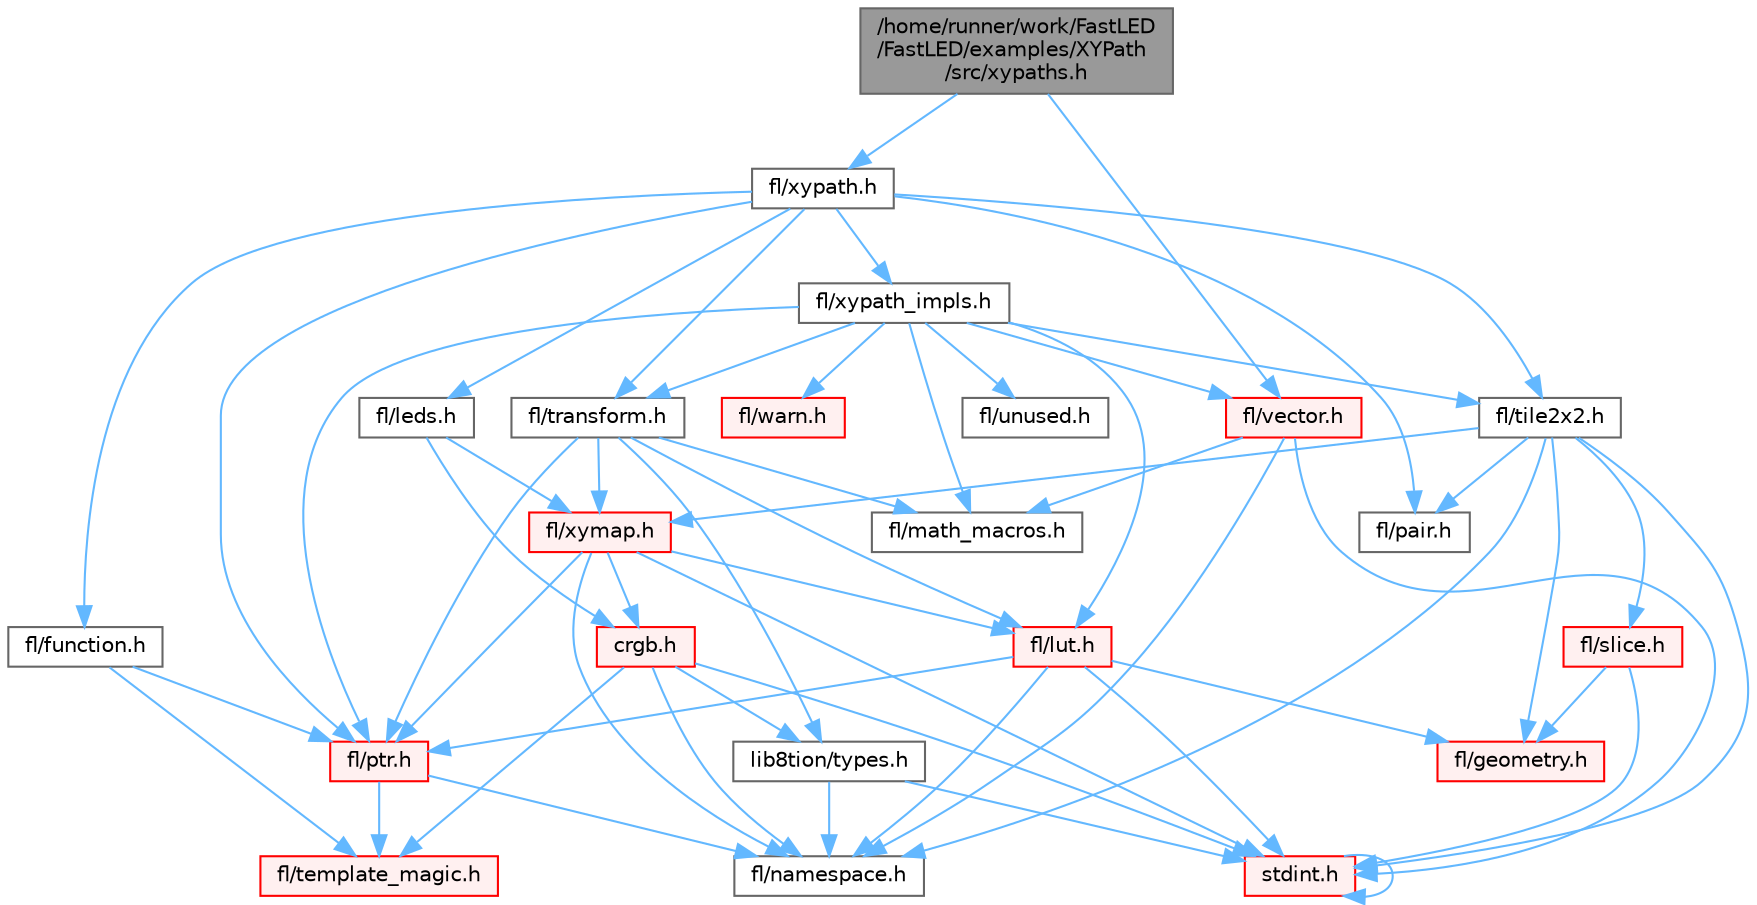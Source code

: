 digraph "/home/runner/work/FastLED/FastLED/examples/XYPath/src/xypaths.h"
{
 // INTERACTIVE_SVG=YES
 // LATEX_PDF_SIZE
  bgcolor="transparent";
  edge [fontname=Helvetica,fontsize=10,labelfontname=Helvetica,labelfontsize=10];
  node [fontname=Helvetica,fontsize=10,shape=box,height=0.2,width=0.4];
  Node1 [id="Node000001",label="/home/runner/work/FastLED\l/FastLED/examples/XYPath\l/src/xypaths.h",height=0.2,width=0.4,color="gray40", fillcolor="grey60", style="filled", fontcolor="black",tooltip=" "];
  Node1 -> Node2 [id="edge1_Node000001_Node000002",color="steelblue1",style="solid",tooltip=" "];
  Node2 [id="Node000002",label="fl/xypath.h",height=0.2,width=0.4,color="grey40", fillcolor="white", style="filled",URL="$d5/df2/xypath_8h.html",tooltip=" "];
  Node2 -> Node3 [id="edge2_Node000002_Node000003",color="steelblue1",style="solid",tooltip=" "];
  Node3 [id="Node000003",label="fl/function.h",height=0.2,width=0.4,color="grey40", fillcolor="white", style="filled",URL="$dd/d67/function_8h.html",tooltip=" "];
  Node3 -> Node4 [id="edge3_Node000003_Node000004",color="steelblue1",style="solid",tooltip=" "];
  Node4 [id="Node000004",label="fl/ptr.h",height=0.2,width=0.4,color="red", fillcolor="#FFF0F0", style="filled",URL="$dd/d98/ptr_8h.html",tooltip=" "];
  Node4 -> Node6 [id="edge4_Node000004_Node000006",color="steelblue1",style="solid",tooltip=" "];
  Node6 [id="Node000006",label="fl/namespace.h",height=0.2,width=0.4,color="grey40", fillcolor="white", style="filled",URL="$df/d2a/namespace_8h.html",tooltip="Implements the FastLED namespace macros."];
  Node4 -> Node19 [id="edge5_Node000004_Node000019",color="steelblue1",style="solid",tooltip=" "];
  Node19 [id="Node000019",label="fl/template_magic.h",height=0.2,width=0.4,color="red", fillcolor="#FFF0F0", style="filled",URL="$d8/d0c/template__magic_8h.html",tooltip=" "];
  Node3 -> Node19 [id="edge6_Node000003_Node000019",color="steelblue1",style="solid",tooltip=" "];
  Node2 -> Node27 [id="edge7_Node000002_Node000027",color="steelblue1",style="solid",tooltip=" "];
  Node27 [id="Node000027",label="fl/leds.h",height=0.2,width=0.4,color="grey40", fillcolor="white", style="filled",URL="$da/d78/leds_8h.html",tooltip=" "];
  Node27 -> Node28 [id="edge8_Node000027_Node000028",color="steelblue1",style="solid",tooltip=" "];
  Node28 [id="Node000028",label="crgb.h",height=0.2,width=0.4,color="red", fillcolor="#FFF0F0", style="filled",URL="$db/dd1/crgb_8h.html",tooltip="Defines the red, green, and blue (RGB) pixel struct."];
  Node28 -> Node8 [id="edge9_Node000028_Node000008",color="steelblue1",style="solid",tooltip=" "];
  Node8 [id="Node000008",label="stdint.h",height=0.2,width=0.4,color="red", fillcolor="#FFF0F0", style="filled",URL="$df/dd8/stdint_8h.html",tooltip=" "];
  Node8 -> Node8 [id="edge10_Node000008_Node000008",color="steelblue1",style="solid",tooltip=" "];
  Node28 -> Node6 [id="edge11_Node000028_Node000006",color="steelblue1",style="solid",tooltip=" "];
  Node28 -> Node31 [id="edge12_Node000028_Node000031",color="steelblue1",style="solid",tooltip=" "];
  Node31 [id="Node000031",label="lib8tion/types.h",height=0.2,width=0.4,color="grey40", fillcolor="white", style="filled",URL="$d9/ddf/lib8tion_2types_8h.html",tooltip="Defines fractional types used for lib8tion functions."];
  Node31 -> Node8 [id="edge13_Node000031_Node000008",color="steelblue1",style="solid",tooltip=" "];
  Node31 -> Node6 [id="edge14_Node000031_Node000006",color="steelblue1",style="solid",tooltip=" "];
  Node28 -> Node19 [id="edge15_Node000028_Node000019",color="steelblue1",style="solid",tooltip=" "];
  Node27 -> Node32 [id="edge16_Node000027_Node000032",color="steelblue1",style="solid",tooltip=" "];
  Node32 [id="Node000032",label="fl/xymap.h",height=0.2,width=0.4,color="red", fillcolor="#FFF0F0", style="filled",URL="$da/d61/xymap_8h.html",tooltip=" "];
  Node32 -> Node8 [id="edge17_Node000032_Node000008",color="steelblue1",style="solid",tooltip=" "];
  Node32 -> Node28 [id="edge18_Node000032_Node000028",color="steelblue1",style="solid",tooltip=" "];
  Node32 -> Node33 [id="edge19_Node000032_Node000033",color="steelblue1",style="solid",tooltip=" "];
  Node33 [id="Node000033",label="fl/lut.h",height=0.2,width=0.4,color="red", fillcolor="#FFF0F0", style="filled",URL="$db/d54/lut_8h.html",tooltip=" "];
  Node33 -> Node4 [id="edge20_Node000033_Node000004",color="steelblue1",style="solid",tooltip=" "];
  Node33 -> Node8 [id="edge21_Node000033_Node000008",color="steelblue1",style="solid",tooltip=" "];
  Node33 -> Node13 [id="edge22_Node000033_Node000013",color="steelblue1",style="solid",tooltip=" "];
  Node13 [id="Node000013",label="fl/geometry.h",height=0.2,width=0.4,color="red", fillcolor="#FFF0F0", style="filled",URL="$d4/d67/geometry_8h.html",tooltip=" "];
  Node33 -> Node6 [id="edge23_Node000033_Node000006",color="steelblue1",style="solid",tooltip=" "];
  Node32 -> Node6 [id="edge24_Node000032_Node000006",color="steelblue1",style="solid",tooltip=" "];
  Node32 -> Node4 [id="edge25_Node000032_Node000004",color="steelblue1",style="solid",tooltip=" "];
  Node2 -> Node35 [id="edge26_Node000002_Node000035",color="steelblue1",style="solid",tooltip=" "];
  Node35 [id="Node000035",label="fl/pair.h",height=0.2,width=0.4,color="grey40", fillcolor="white", style="filled",URL="$d3/d41/pair_8h.html",tooltip=" "];
  Node2 -> Node4 [id="edge27_Node000002_Node000004",color="steelblue1",style="solid",tooltip=" "];
  Node2 -> Node36 [id="edge28_Node000002_Node000036",color="steelblue1",style="solid",tooltip=" "];
  Node36 [id="Node000036",label="fl/tile2x2.h",height=0.2,width=0.4,color="grey40", fillcolor="white", style="filled",URL="$d2/db4/tile2x2_8h.html",tooltip=" "];
  Node36 -> Node8 [id="edge29_Node000036_Node000008",color="steelblue1",style="solid",tooltip=" "];
  Node36 -> Node13 [id="edge30_Node000036_Node000013",color="steelblue1",style="solid",tooltip=" "];
  Node36 -> Node6 [id="edge31_Node000036_Node000006",color="steelblue1",style="solid",tooltip=" "];
  Node36 -> Node35 [id="edge32_Node000036_Node000035",color="steelblue1",style="solid",tooltip=" "];
  Node36 -> Node37 [id="edge33_Node000036_Node000037",color="steelblue1",style="solid",tooltip=" "];
  Node37 [id="Node000037",label="fl/slice.h",height=0.2,width=0.4,color="red", fillcolor="#FFF0F0", style="filled",URL="$d0/d48/slice_8h.html",tooltip=" "];
  Node37 -> Node8 [id="edge34_Node000037_Node000008",color="steelblue1",style="solid",tooltip=" "];
  Node37 -> Node13 [id="edge35_Node000037_Node000013",color="steelblue1",style="solid",tooltip=" "];
  Node36 -> Node32 [id="edge36_Node000036_Node000032",color="steelblue1",style="solid",tooltip=" "];
  Node2 -> Node38 [id="edge37_Node000002_Node000038",color="steelblue1",style="solid",tooltip=" "];
  Node38 [id="Node000038",label="fl/transform.h",height=0.2,width=0.4,color="grey40", fillcolor="white", style="filled",URL="$d2/d80/transform_8h.html",tooltip=" "];
  Node38 -> Node33 [id="edge38_Node000038_Node000033",color="steelblue1",style="solid",tooltip=" "];
  Node38 -> Node18 [id="edge39_Node000038_Node000018",color="steelblue1",style="solid",tooltip=" "];
  Node18 [id="Node000018",label="fl/math_macros.h",height=0.2,width=0.4,color="grey40", fillcolor="white", style="filled",URL="$d8/db8/math__macros_8h.html",tooltip=" "];
  Node38 -> Node4 [id="edge40_Node000038_Node000004",color="steelblue1",style="solid",tooltip=" "];
  Node38 -> Node32 [id="edge41_Node000038_Node000032",color="steelblue1",style="solid",tooltip=" "];
  Node38 -> Node31 [id="edge42_Node000038_Node000031",color="steelblue1",style="solid",tooltip=" "];
  Node2 -> Node39 [id="edge43_Node000002_Node000039",color="steelblue1",style="solid",tooltip=" "];
  Node39 [id="Node000039",label="fl/xypath_impls.h",height=0.2,width=0.4,color="grey40", fillcolor="white", style="filled",URL="$d8/d5f/xypath__impls_8h.html",tooltip=" "];
  Node39 -> Node33 [id="edge44_Node000039_Node000033",color="steelblue1",style="solid",tooltip=" "];
  Node39 -> Node18 [id="edge45_Node000039_Node000018",color="steelblue1",style="solid",tooltip=" "];
  Node39 -> Node4 [id="edge46_Node000039_Node000004",color="steelblue1",style="solid",tooltip=" "];
  Node39 -> Node36 [id="edge47_Node000039_Node000036",color="steelblue1",style="solid",tooltip=" "];
  Node39 -> Node38 [id="edge48_Node000039_Node000038",color="steelblue1",style="solid",tooltip=" "];
  Node39 -> Node25 [id="edge49_Node000039_Node000025",color="steelblue1",style="solid",tooltip=" "];
  Node25 [id="Node000025",label="fl/unused.h",height=0.2,width=0.4,color="grey40", fillcolor="white", style="filled",URL="$d8/d4b/unused_8h.html",tooltip=" "];
  Node39 -> Node21 [id="edge50_Node000039_Node000021",color="steelblue1",style="solid",tooltip=" "];
  Node21 [id="Node000021",label="fl/vector.h",height=0.2,width=0.4,color="red", fillcolor="#FFF0F0", style="filled",URL="$d6/d68/vector_8h.html",tooltip=" "];
  Node21 -> Node8 [id="edge51_Node000021_Node000008",color="steelblue1",style="solid",tooltip=" "];
  Node21 -> Node18 [id="edge52_Node000021_Node000018",color="steelblue1",style="solid",tooltip=" "];
  Node21 -> Node6 [id="edge53_Node000021_Node000006",color="steelblue1",style="solid",tooltip=" "];
  Node39 -> Node40 [id="edge54_Node000039_Node000040",color="steelblue1",style="solid",tooltip=" "];
  Node40 [id="Node000040",label="fl/warn.h",height=0.2,width=0.4,color="red", fillcolor="#FFF0F0", style="filled",URL="$de/d77/warn_8h.html",tooltip=" "];
  Node1 -> Node21 [id="edge55_Node000001_Node000021",color="steelblue1",style="solid",tooltip=" "];
}
